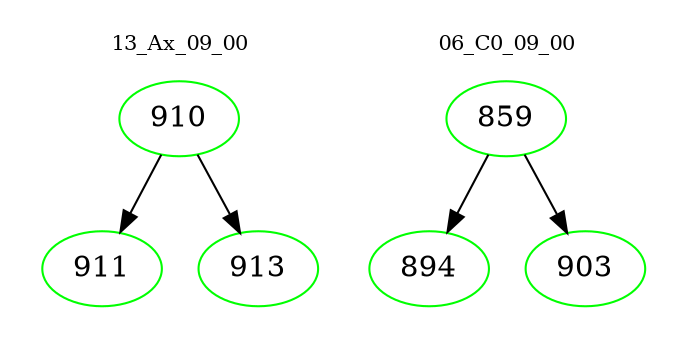 digraph{
subgraph cluster_0 {
color = white
label = "13_Ax_09_00";
fontsize=10;
T0_910 [label="910", color="green"]
T0_910 -> T0_911 [color="black"]
T0_911 [label="911", color="green"]
T0_910 -> T0_913 [color="black"]
T0_913 [label="913", color="green"]
}
subgraph cluster_1 {
color = white
label = "06_C0_09_00";
fontsize=10;
T1_859 [label="859", color="green"]
T1_859 -> T1_894 [color="black"]
T1_894 [label="894", color="green"]
T1_859 -> T1_903 [color="black"]
T1_903 [label="903", color="green"]
}
}
